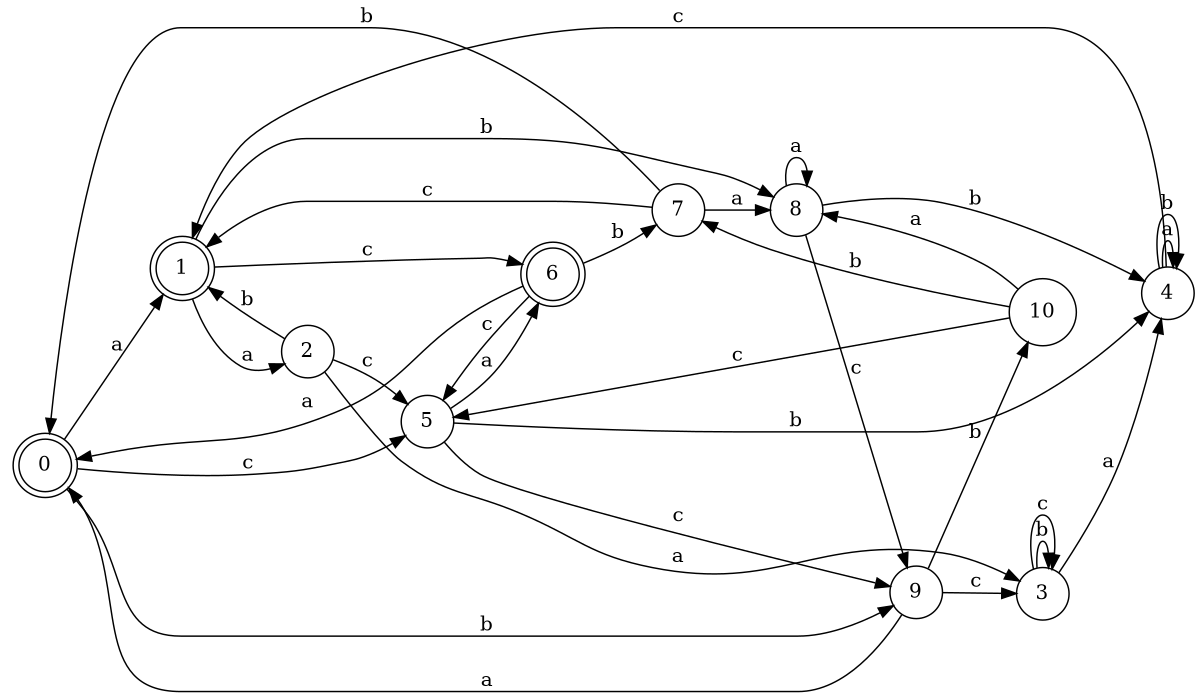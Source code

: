digraph n9_6 {
__start0 [label="" shape="none"];

rankdir=LR;
size="8,5";

s0 [style="rounded,filled", color="black", fillcolor="white" shape="doublecircle", label="0"];
s1 [style="rounded,filled", color="black", fillcolor="white" shape="doublecircle", label="1"];
s2 [style="filled", color="black", fillcolor="white" shape="circle", label="2"];
s3 [style="filled", color="black", fillcolor="white" shape="circle", label="3"];
s4 [style="filled", color="black", fillcolor="white" shape="circle", label="4"];
s5 [style="filled", color="black", fillcolor="white" shape="circle", label="5"];
s6 [style="rounded,filled", color="black", fillcolor="white" shape="doublecircle", label="6"];
s7 [style="filled", color="black", fillcolor="white" shape="circle", label="7"];
s8 [style="filled", color="black", fillcolor="white" shape="circle", label="8"];
s9 [style="filled", color="black", fillcolor="white" shape="circle", label="9"];
s10 [style="filled", color="black", fillcolor="white" shape="circle", label="10"];
s0 -> s1 [label="a"];
s0 -> s9 [label="b"];
s0 -> s5 [label="c"];
s1 -> s2 [label="a"];
s1 -> s8 [label="b"];
s1 -> s6 [label="c"];
s2 -> s3 [label="a"];
s2 -> s1 [label="b"];
s2 -> s5 [label="c"];
s3 -> s4 [label="a"];
s3 -> s3 [label="b"];
s3 -> s3 [label="c"];
s4 -> s4 [label="a"];
s4 -> s4 [label="b"];
s4 -> s1 [label="c"];
s5 -> s6 [label="a"];
s5 -> s4 [label="b"];
s5 -> s9 [label="c"];
s6 -> s0 [label="a"];
s6 -> s7 [label="b"];
s6 -> s5 [label="c"];
s7 -> s8 [label="a"];
s7 -> s0 [label="b"];
s7 -> s1 [label="c"];
s8 -> s8 [label="a"];
s8 -> s4 [label="b"];
s8 -> s9 [label="c"];
s9 -> s0 [label="a"];
s9 -> s10 [label="b"];
s9 -> s3 [label="c"];
s10 -> s8 [label="a"];
s10 -> s7 [label="b"];
s10 -> s5 [label="c"];

}